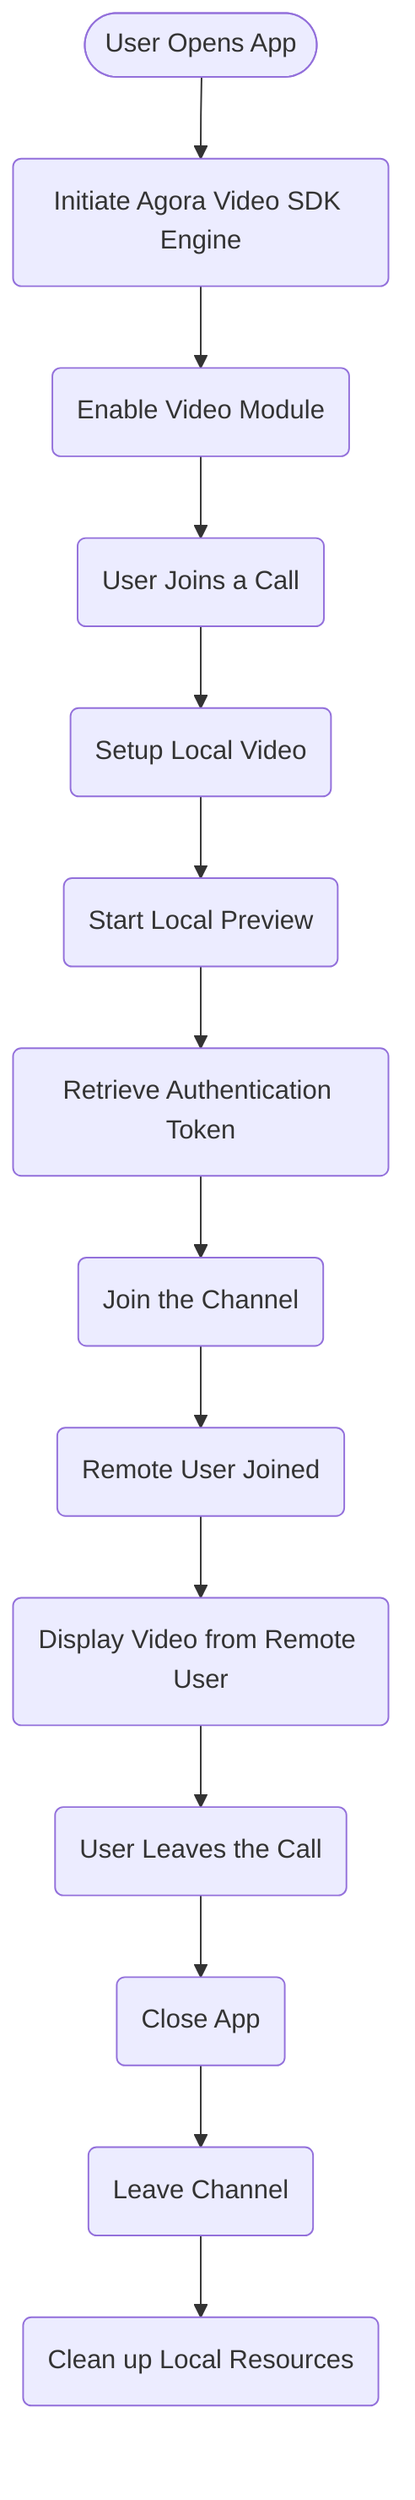 flowchart TB
    A([User Opens App]) --> B(Initiate Agora Video SDK Engine)
    B --> C(Enable Video Module)
    C --> D(User Joins a Call)
    D --> E(Setup Local Video)
    E --> F(Start Local Preview)
    F --> G(Retrieve Authentication Token)
    G --> H(Join the Channel)
    H --> I(Remote User Joined)
    I --> J(Display Video from Remote User)
    J --> K(User Leaves the Call)
    K --> L(Close App)
    L --> M(Leave Channel)
    M --> N(Clean up Local Resources)